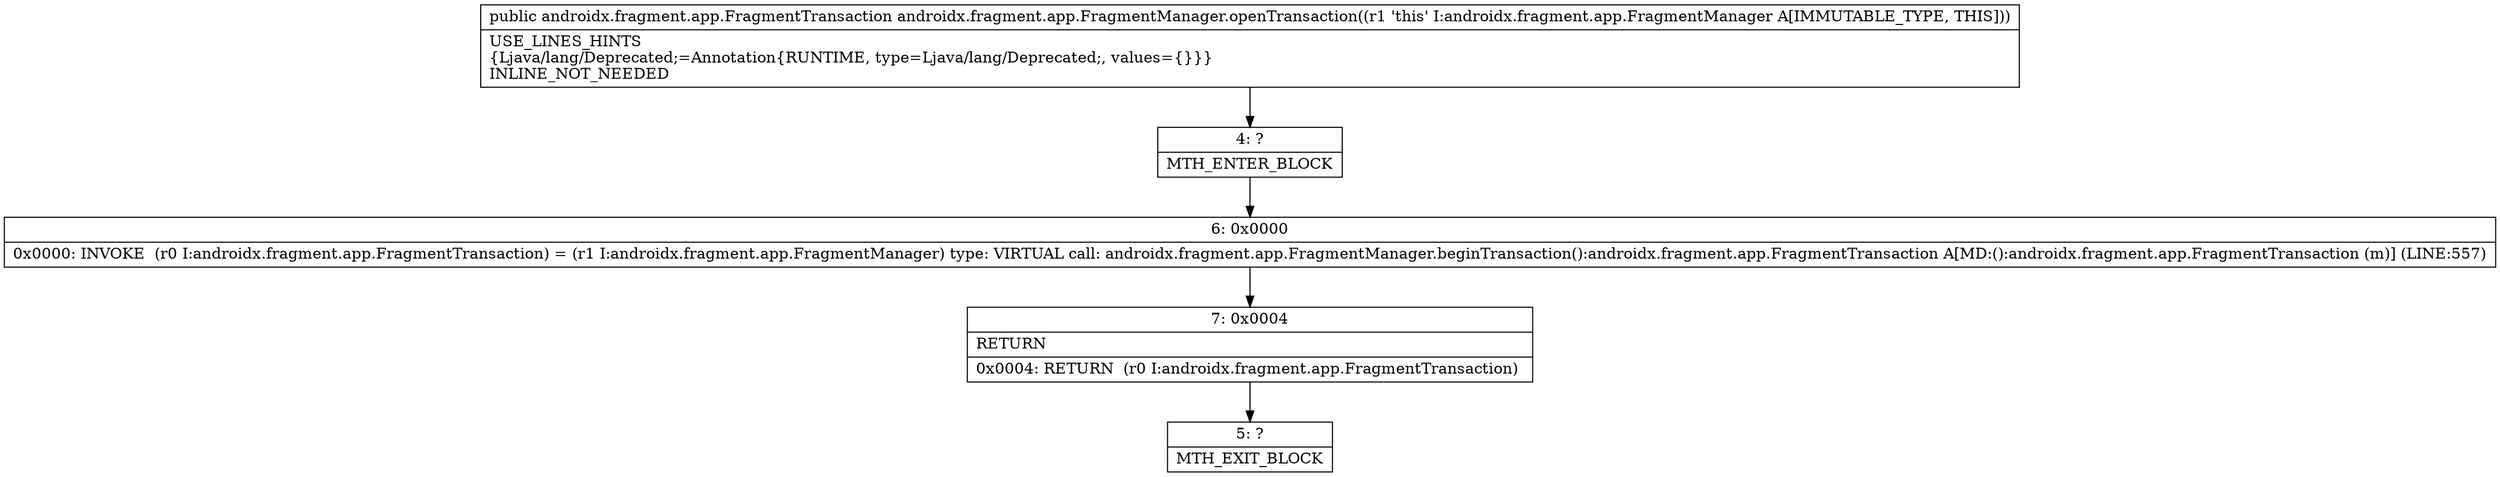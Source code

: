 digraph "CFG forandroidx.fragment.app.FragmentManager.openTransaction()Landroidx\/fragment\/app\/FragmentTransaction;" {
Node_4 [shape=record,label="{4\:\ ?|MTH_ENTER_BLOCK\l}"];
Node_6 [shape=record,label="{6\:\ 0x0000|0x0000: INVOKE  (r0 I:androidx.fragment.app.FragmentTransaction) = (r1 I:androidx.fragment.app.FragmentManager) type: VIRTUAL call: androidx.fragment.app.FragmentManager.beginTransaction():androidx.fragment.app.FragmentTransaction A[MD:():androidx.fragment.app.FragmentTransaction (m)] (LINE:557)\l}"];
Node_7 [shape=record,label="{7\:\ 0x0004|RETURN\l|0x0004: RETURN  (r0 I:androidx.fragment.app.FragmentTransaction) \l}"];
Node_5 [shape=record,label="{5\:\ ?|MTH_EXIT_BLOCK\l}"];
MethodNode[shape=record,label="{public androidx.fragment.app.FragmentTransaction androidx.fragment.app.FragmentManager.openTransaction((r1 'this' I:androidx.fragment.app.FragmentManager A[IMMUTABLE_TYPE, THIS]))  | USE_LINES_HINTS\l\{Ljava\/lang\/Deprecated;=Annotation\{RUNTIME, type=Ljava\/lang\/Deprecated;, values=\{\}\}\}\lINLINE_NOT_NEEDED\l}"];
MethodNode -> Node_4;Node_4 -> Node_6;
Node_6 -> Node_7;
Node_7 -> Node_5;
}

